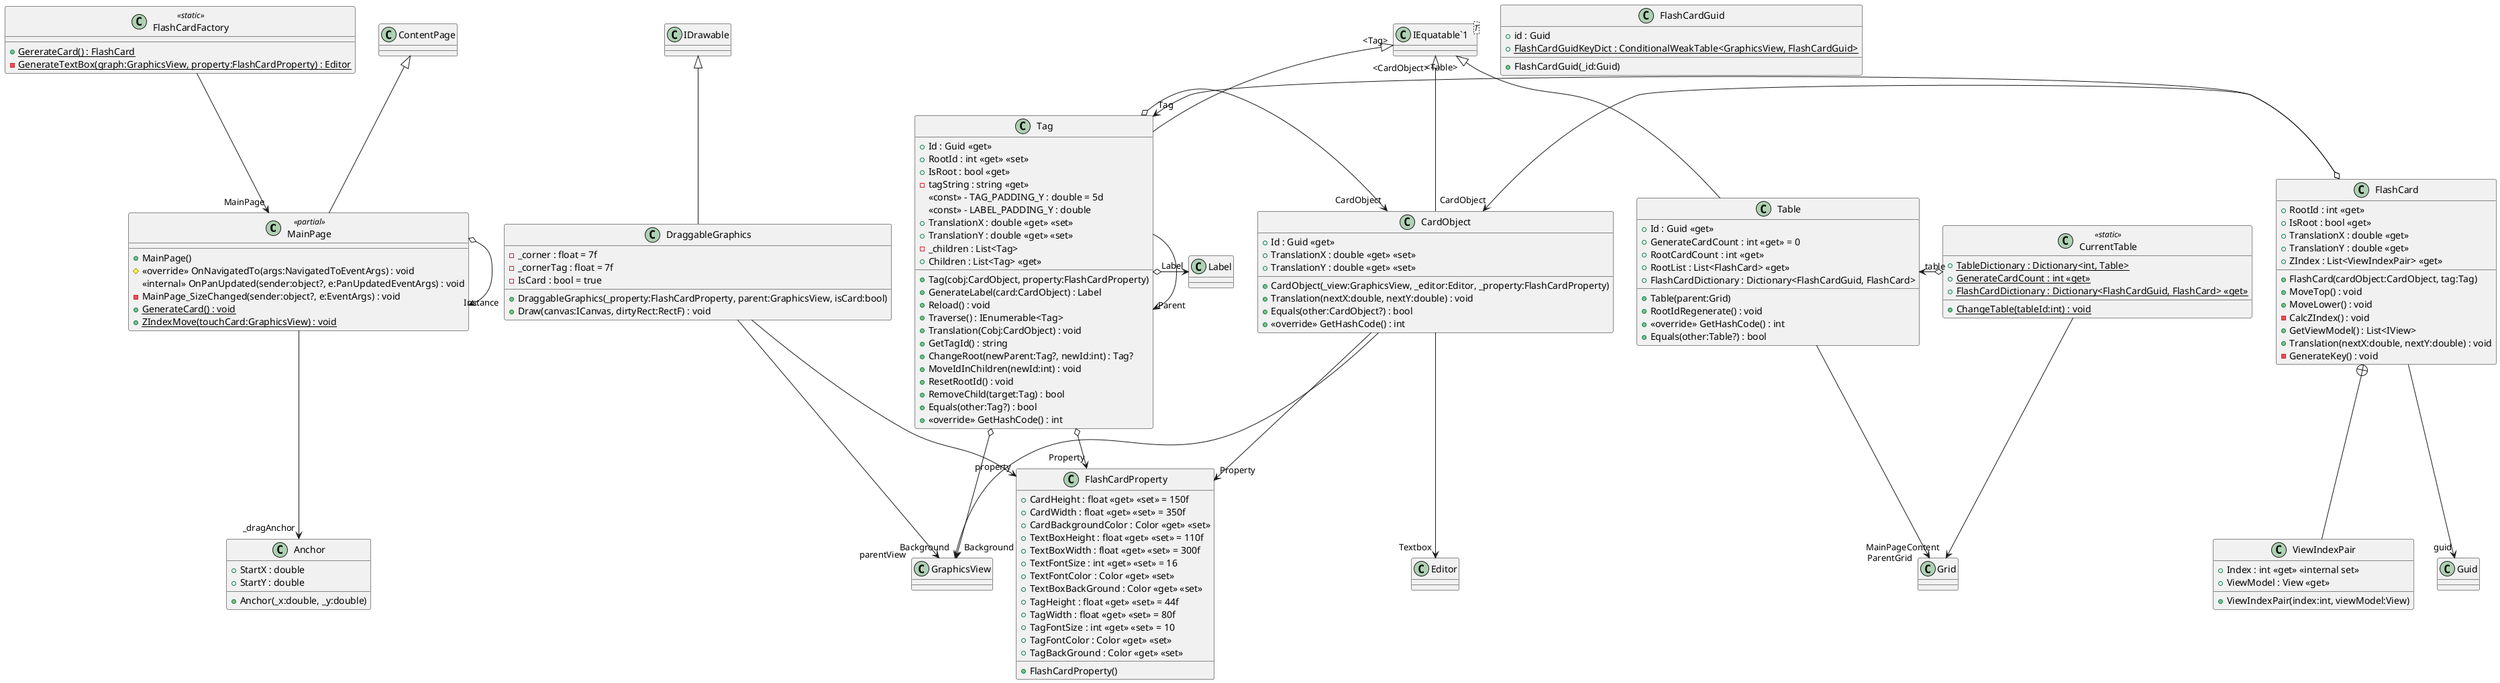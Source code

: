 @startuml
class MainPage <<partial>> {
    + MainPage()
    # <<override>> OnNavigatedTo(args:NavigatedToEventArgs) : void
    <<internal>> OnPanUpdated(sender:object?, e:PanUpdatedEventArgs) : void
    - MainPage_SizeChanged(sender:object?, e:EventArgs) : void
    + {static} GenerateCard() : void
    + {static} ZIndexMove(touchCard:GraphicsView) : void
}
class CurrentTable <<static>> {
    + {static} TableDictionary : Dictionary<int, Table>
    + {static} GenerateCardCount : int <<get>>
    + {static} FlashCardDictionary : Dictionary<FlashCardGuid, FlashCard> <<get>>
    + {static} ChangeTable(tableId:int) : void
}
class Table {
    + Id : Guid <<get>>
    + GenerateCardCount : int <<get>> = 0
    + RootCardCount : int <<get>>
    + RootList : List<FlashCard> <<get>>
    + FlashCardDictionary : Dictionary<FlashCardGuid, FlashCard>
    + Table(parent:Grid)
    + RootIdRegenerate() : void
    + <<override>> GetHashCode() : int
    + Equals(other:Table?) : bool
}
class FlashCardFactory <<static>> {
    + {static} GererateCard() : FlashCard
    {static} - GenerateTextBox(graph:GraphicsView, property:FlashCardProperty) : Editor
}
class FlashCardProperty {
    + CardHeight : float <<get>> <<set>> = 150f
    + CardWidth : float <<get>> <<set>> = 350f
    + CardBackgroundColor : Color <<get>> <<set>>
    + TextBoxHeight : float <<get>> <<set>> = 110f
    + TextBoxWidth : float <<get>> <<set>> = 300f
    + TextFontSize : int <<get>> <<set>> = 16
    + TextFontColor : Color <<get>> <<set>>
    + TextBoxBackGround : Color <<get>> <<set>>
    + TagHeight : float <<get>> <<set>> = 44f
    + TagWidth : float <<get>> <<set>> = 80f
    + TagFontSize : int <<get>> <<set>> = 10
    + TagFontColor : Color <<get>> <<set>>
    + TagBackGround : Color <<get>> <<set>>
    + FlashCardProperty()
}
class FlashCardGuid {
    + id : Guid
    + {static} FlashCardGuidKeyDict : ConditionalWeakTable<GraphicsView, FlashCardGuid>
    + FlashCardGuid(_id:Guid)
}
class FlashCard {
    + RootId : int <<get>>
    + IsRoot : bool <<get>>
    + TranslationX : double <<get>>
    + TranslationY : double <<get>>
    + ZIndex : List<ViewIndexPair> <<get>>
    + FlashCard(cardObject:CardObject, tag:Tag)
    + MoveTop() : void
    + MoveLower() : void
    - CalcZIndex() : void
    + GetViewModel() : List<IView>
    + Translation(nextX:double, nextY:double) : void
    - GenerateKey() : void
}
class CardObject {
    + Id : Guid <<get>>
    + TranslationX : double <<get>> <<set>>
    + TranslationY : double <<get>> <<set>>
    + CardObject(_view:GraphicsView, _editor:Editor, _property:FlashCardProperty)
    + Translation(nextX:double, nextY:double) : void
    + Equals(other:CardObject?) : bool
    + <<override>> GetHashCode() : int
}
class Tag {
    + Id : Guid <<get>>
    + RootId : int <<get>> <<set>>
    + IsRoot : bool <<get>>
    - tagString : string <<get>>
    <<const>> - TAG_PADDING_Y : double = 5d
    <<const>> - LABEL_PADDING_Y : double
    + TranslationX : double <<get>> <<set>>
    + TranslationY : double <<get>> <<set>>
    - _children : List<Tag>
    + Children : List<Tag> <<get>>
    + Tag(cobj:CardObject, property:FlashCardProperty)
    + GenerateLabel(card:CardObject) : Label
    + Reload() : void
    + Traverse() : IEnumerable<Tag>
    + Translation(Cobj:CardObject) : void
    + GetTagId() : string
    + ChangeRoot(newParent:Tag?, newId:int) : Tag?
    + MoveIdInChildren(newId:int) : void
    + ResetRootId() : void
    + RemoveChild(target:Tag) : bool
    + Equals(other:Tag?) : bool
    + <<override>> GetHashCode() : int
}
class DraggableGraphics {
    - _corner : float = 7f
    - _cornerTag : float = 7f
    - IsCard : bool = true
    + DraggableGraphics(_property:FlashCardProperty, parent:GraphicsView, isCard:bool)
    + Draw(canvas:ICanvas, dirtyRect:RectF) : void
}
class Anchor {
    + StartX : double
    + StartY : double
    + Anchor(_x:double, _y:double)
}
class "IEquatable`1"<T> {
}
class ViewIndexPair {
    + Index : int <<get>> <<internal set>>
    + ViewModel : View <<get>>
    + ViewIndexPair(index:int, viewModel:View)
}
ContentPage <|-- MainPage
MainPage o-> "Instance" MainPage
MainPage --> "_dragAnchor" Anchor
CurrentTable o-> "table" Table
CurrentTable --> "MainPageContent" Grid
"IEquatable`1" "<Table>" <|-- Table
Table --> "ParentGrid" Grid
FlashCardFactory --> "MainPage" MainPage
FlashCard o-> "CardObject" CardObject
FlashCard o-> "Tag" Tag
FlashCard --> "guid" Guid
"IEquatable`1" "<CardObject>" <|-- CardObject
CardObject --> "Background" GraphicsView
CardObject --> "Textbox" Editor
CardObject --> "Property" FlashCardProperty
"IEquatable`1" "<Tag>" <|-- Tag
Tag o-> "CardObject" CardObject
Tag o-> "Background" GraphicsView
Tag o-> "Label" Label
Tag o-> "Property" FlashCardProperty
Tag --> "Parent" Tag
IDrawable <|-- DraggableGraphics
DraggableGraphics --> "parentView" GraphicsView
DraggableGraphics --> "property" FlashCardProperty
FlashCard +-- ViewIndexPair
@enduml
